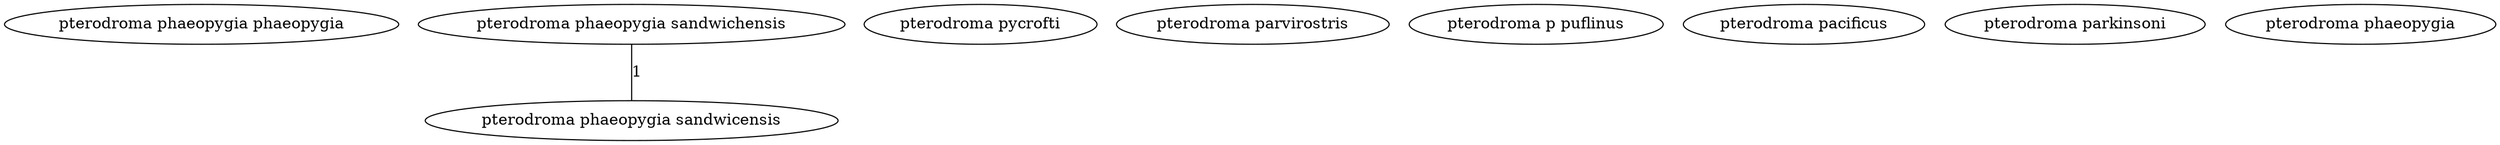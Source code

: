 graph G {
794928 [label="pterodroma phaeopygia phaeopygia"];
72984 [label="pterodroma phaeopygia sandwichensis"];
713286 [label="pterodroma phaeopygia sandwicensis"];
538047 [label="pterodroma pycrofti"];
3289463 [label="pterodroma parvirostris"];
3059901 [label="pterodroma p puflinus"];
3059428 [label="pterodroma pacificus"];
2420184 [label="pterodroma parkinsoni"];
21715 [label="pterodroma phaeopygia"];
72984 -- 713286 [label="1"];
}
